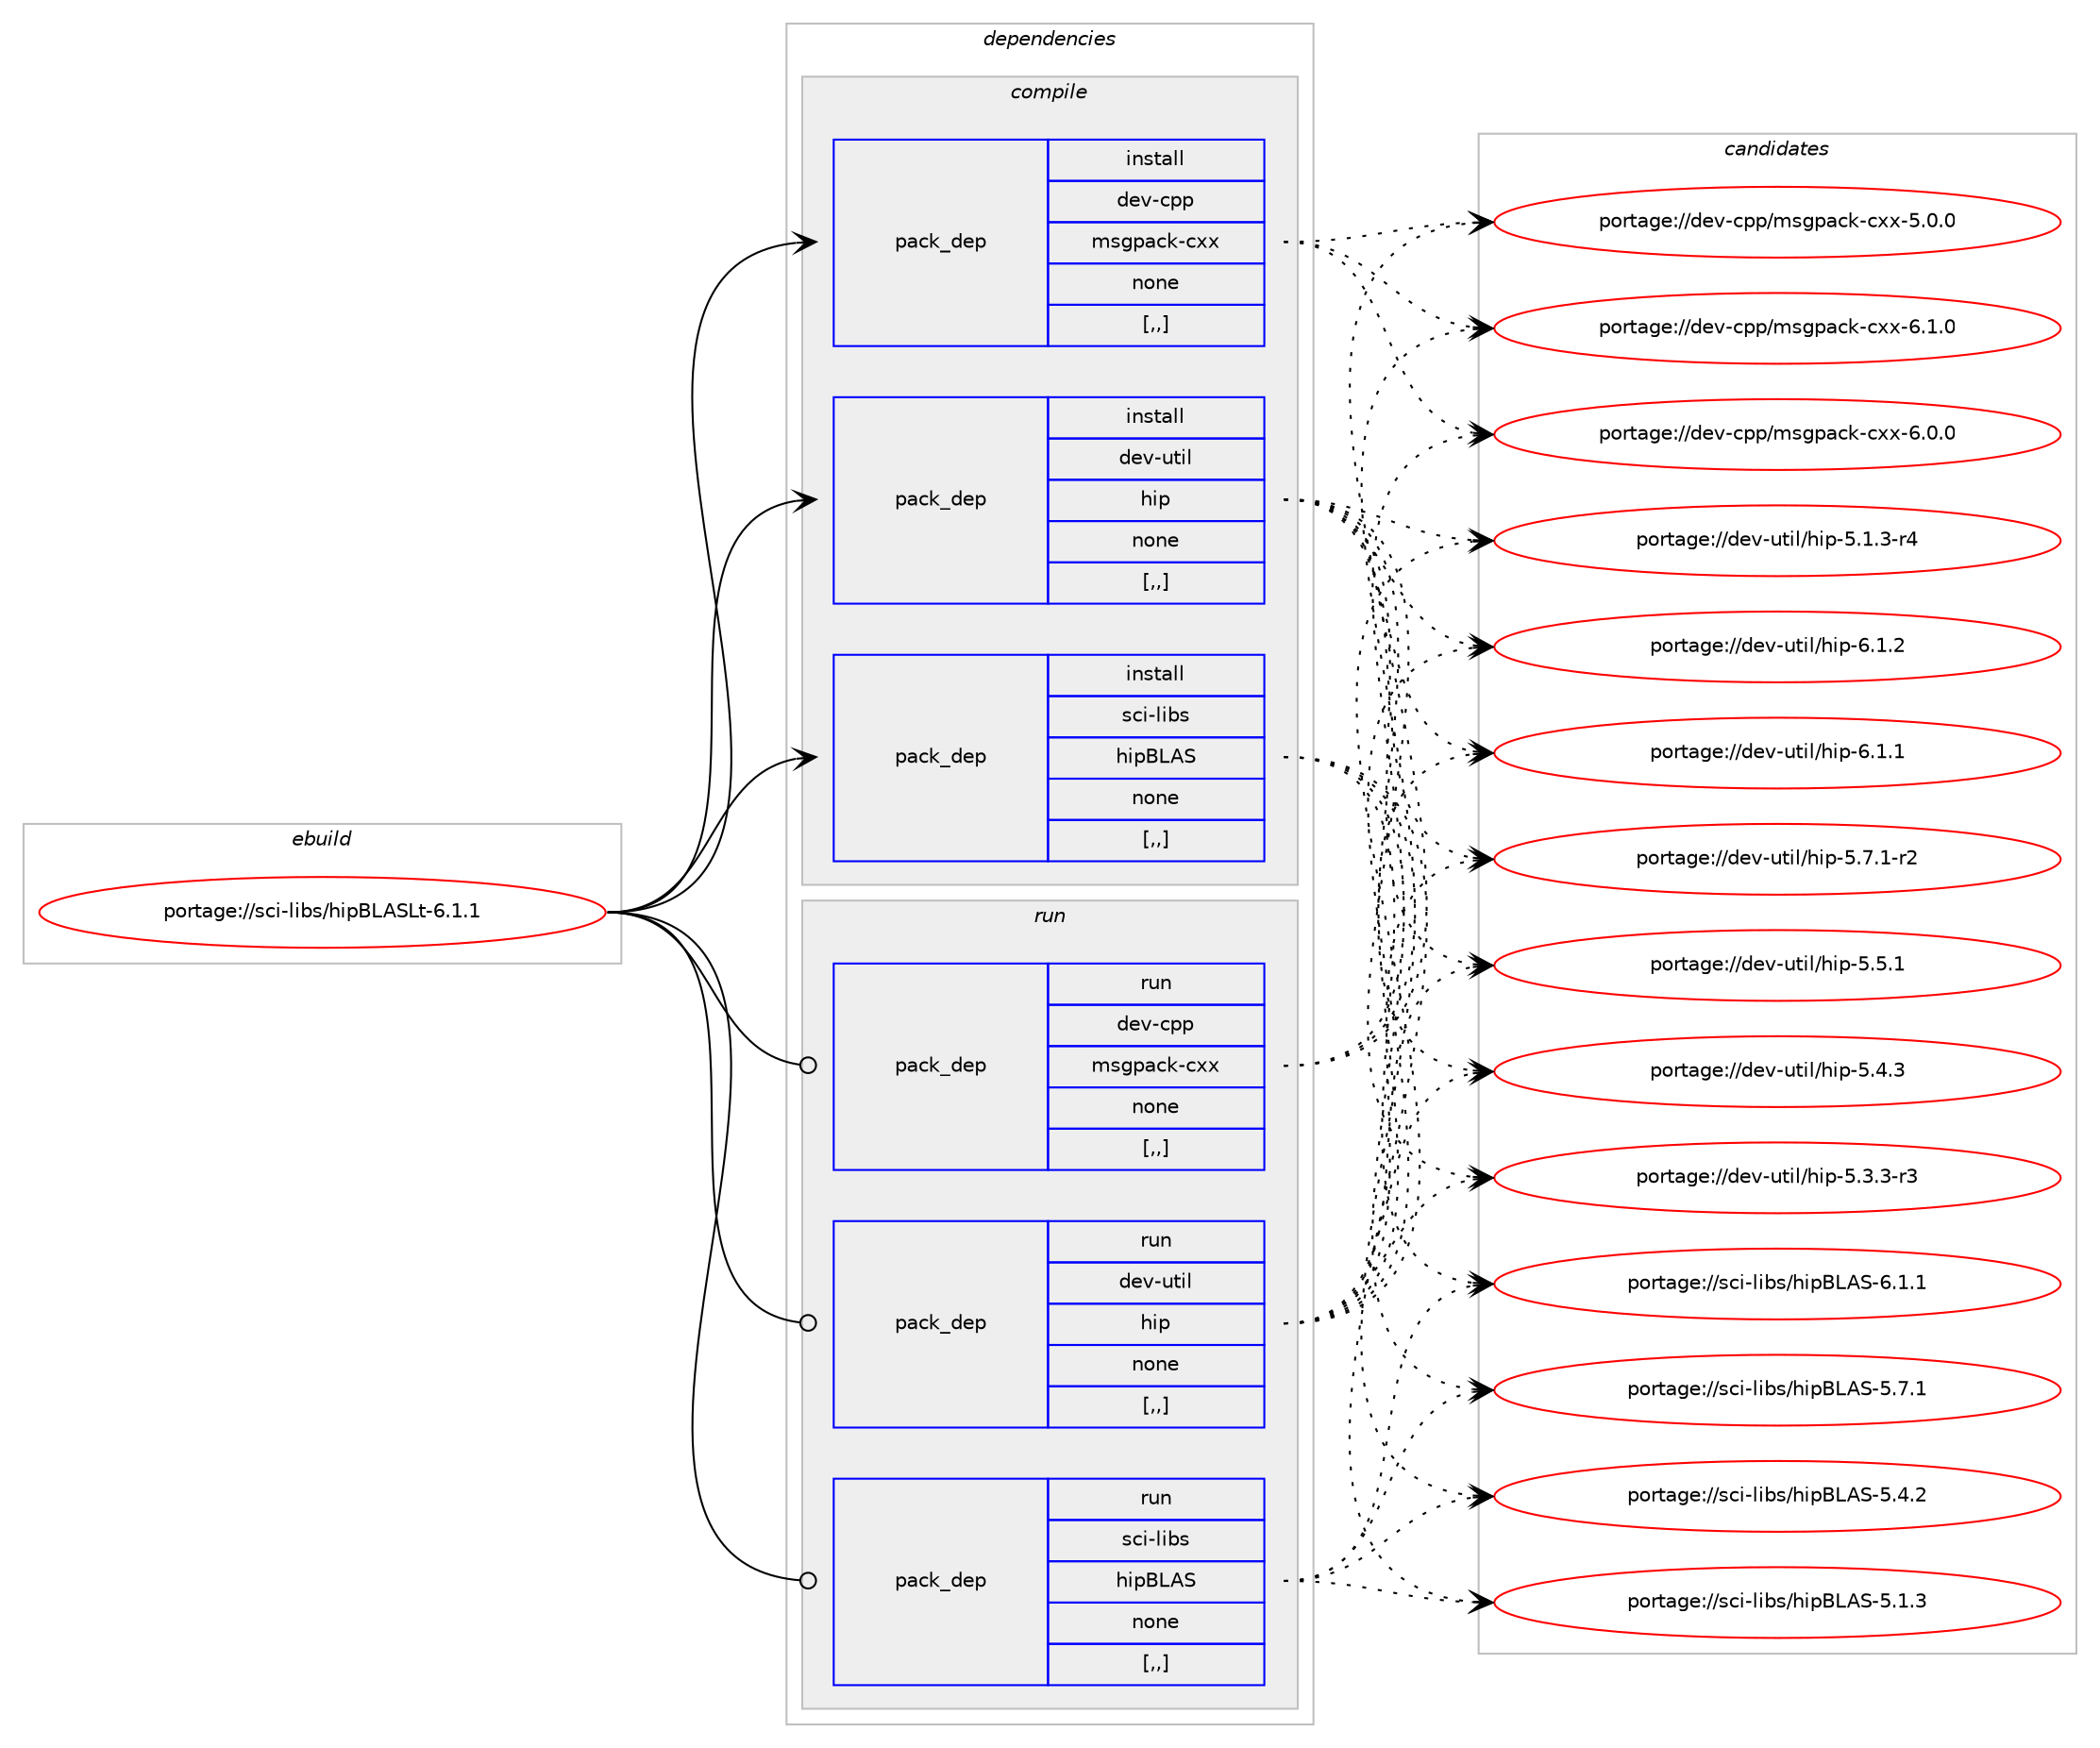 digraph prolog {

# *************
# Graph options
# *************

newrank=true;
concentrate=true;
compound=true;
graph [rankdir=LR,fontname=Helvetica,fontsize=10,ranksep=1.5];#, ranksep=2.5, nodesep=0.2];
edge  [arrowhead=vee];
node  [fontname=Helvetica,fontsize=10];

# **********
# The ebuild
# **********

subgraph cluster_leftcol {
color=gray;
label=<<i>ebuild</i>>;
id [label="portage://sci-libs/hipBLASLt-6.1.1", color=red, width=4, href="../sci-libs/hipBLASLt-6.1.1.svg"];
}

# ****************
# The dependencies
# ****************

subgraph cluster_midcol {
color=gray;
label=<<i>dependencies</i>>;
subgraph cluster_compile {
fillcolor="#eeeeee";
style=filled;
label=<<i>compile</i>>;
subgraph pack293417 {
dependency402883 [label=<<TABLE BORDER="0" CELLBORDER="1" CELLSPACING="0" CELLPADDING="4" WIDTH="220"><TR><TD ROWSPAN="6" CELLPADDING="30">pack_dep</TD></TR><TR><TD WIDTH="110">install</TD></TR><TR><TD>dev-cpp</TD></TR><TR><TD>msgpack-cxx</TD></TR><TR><TD>none</TD></TR><TR><TD>[,,]</TD></TR></TABLE>>, shape=none, color=blue];
}
id:e -> dependency402883:w [weight=20,style="solid",arrowhead="vee"];
subgraph pack293418 {
dependency402884 [label=<<TABLE BORDER="0" CELLBORDER="1" CELLSPACING="0" CELLPADDING="4" WIDTH="220"><TR><TD ROWSPAN="6" CELLPADDING="30">pack_dep</TD></TR><TR><TD WIDTH="110">install</TD></TR><TR><TD>dev-util</TD></TR><TR><TD>hip</TD></TR><TR><TD>none</TD></TR><TR><TD>[,,]</TD></TR></TABLE>>, shape=none, color=blue];
}
id:e -> dependency402884:w [weight=20,style="solid",arrowhead="vee"];
subgraph pack293419 {
dependency402885 [label=<<TABLE BORDER="0" CELLBORDER="1" CELLSPACING="0" CELLPADDING="4" WIDTH="220"><TR><TD ROWSPAN="6" CELLPADDING="30">pack_dep</TD></TR><TR><TD WIDTH="110">install</TD></TR><TR><TD>sci-libs</TD></TR><TR><TD>hipBLAS</TD></TR><TR><TD>none</TD></TR><TR><TD>[,,]</TD></TR></TABLE>>, shape=none, color=blue];
}
id:e -> dependency402885:w [weight=20,style="solid",arrowhead="vee"];
}
subgraph cluster_compileandrun {
fillcolor="#eeeeee";
style=filled;
label=<<i>compile and run</i>>;
}
subgraph cluster_run {
fillcolor="#eeeeee";
style=filled;
label=<<i>run</i>>;
subgraph pack293420 {
dependency402886 [label=<<TABLE BORDER="0" CELLBORDER="1" CELLSPACING="0" CELLPADDING="4" WIDTH="220"><TR><TD ROWSPAN="6" CELLPADDING="30">pack_dep</TD></TR><TR><TD WIDTH="110">run</TD></TR><TR><TD>dev-cpp</TD></TR><TR><TD>msgpack-cxx</TD></TR><TR><TD>none</TD></TR><TR><TD>[,,]</TD></TR></TABLE>>, shape=none, color=blue];
}
id:e -> dependency402886:w [weight=20,style="solid",arrowhead="odot"];
subgraph pack293421 {
dependency402887 [label=<<TABLE BORDER="0" CELLBORDER="1" CELLSPACING="0" CELLPADDING="4" WIDTH="220"><TR><TD ROWSPAN="6" CELLPADDING="30">pack_dep</TD></TR><TR><TD WIDTH="110">run</TD></TR><TR><TD>dev-util</TD></TR><TR><TD>hip</TD></TR><TR><TD>none</TD></TR><TR><TD>[,,]</TD></TR></TABLE>>, shape=none, color=blue];
}
id:e -> dependency402887:w [weight=20,style="solid",arrowhead="odot"];
subgraph pack293422 {
dependency402888 [label=<<TABLE BORDER="0" CELLBORDER="1" CELLSPACING="0" CELLPADDING="4" WIDTH="220"><TR><TD ROWSPAN="6" CELLPADDING="30">pack_dep</TD></TR><TR><TD WIDTH="110">run</TD></TR><TR><TD>sci-libs</TD></TR><TR><TD>hipBLAS</TD></TR><TR><TD>none</TD></TR><TR><TD>[,,]</TD></TR></TABLE>>, shape=none, color=blue];
}
id:e -> dependency402888:w [weight=20,style="solid",arrowhead="odot"];
}
}

# **************
# The candidates
# **************

subgraph cluster_choices {
rank=same;
color=gray;
label=<<i>candidates</i>>;

subgraph choice293417 {
color=black;
nodesep=1;
choice10010111845991121124710911510311297991074599120120455446494648 [label="portage://dev-cpp/msgpack-cxx-6.1.0", color=red, width=4,href="../dev-cpp/msgpack-cxx-6.1.0.svg"];
choice10010111845991121124710911510311297991074599120120455446484648 [label="portage://dev-cpp/msgpack-cxx-6.0.0", color=red, width=4,href="../dev-cpp/msgpack-cxx-6.0.0.svg"];
choice10010111845991121124710911510311297991074599120120455346484648 [label="portage://dev-cpp/msgpack-cxx-5.0.0", color=red, width=4,href="../dev-cpp/msgpack-cxx-5.0.0.svg"];
dependency402883:e -> choice10010111845991121124710911510311297991074599120120455446494648:w [style=dotted,weight="100"];
dependency402883:e -> choice10010111845991121124710911510311297991074599120120455446484648:w [style=dotted,weight="100"];
dependency402883:e -> choice10010111845991121124710911510311297991074599120120455346484648:w [style=dotted,weight="100"];
}
subgraph choice293418 {
color=black;
nodesep=1;
choice1001011184511711610510847104105112455446494650 [label="portage://dev-util/hip-6.1.2", color=red, width=4,href="../dev-util/hip-6.1.2.svg"];
choice1001011184511711610510847104105112455446494649 [label="portage://dev-util/hip-6.1.1", color=red, width=4,href="../dev-util/hip-6.1.1.svg"];
choice10010111845117116105108471041051124553465546494511450 [label="portage://dev-util/hip-5.7.1-r2", color=red, width=4,href="../dev-util/hip-5.7.1-r2.svg"];
choice1001011184511711610510847104105112455346534649 [label="portage://dev-util/hip-5.5.1", color=red, width=4,href="../dev-util/hip-5.5.1.svg"];
choice1001011184511711610510847104105112455346524651 [label="portage://dev-util/hip-5.4.3", color=red, width=4,href="../dev-util/hip-5.4.3.svg"];
choice10010111845117116105108471041051124553465146514511451 [label="portage://dev-util/hip-5.3.3-r3", color=red, width=4,href="../dev-util/hip-5.3.3-r3.svg"];
choice10010111845117116105108471041051124553464946514511452 [label="portage://dev-util/hip-5.1.3-r4", color=red, width=4,href="../dev-util/hip-5.1.3-r4.svg"];
dependency402884:e -> choice1001011184511711610510847104105112455446494650:w [style=dotted,weight="100"];
dependency402884:e -> choice1001011184511711610510847104105112455446494649:w [style=dotted,weight="100"];
dependency402884:e -> choice10010111845117116105108471041051124553465546494511450:w [style=dotted,weight="100"];
dependency402884:e -> choice1001011184511711610510847104105112455346534649:w [style=dotted,weight="100"];
dependency402884:e -> choice1001011184511711610510847104105112455346524651:w [style=dotted,weight="100"];
dependency402884:e -> choice10010111845117116105108471041051124553465146514511451:w [style=dotted,weight="100"];
dependency402884:e -> choice10010111845117116105108471041051124553464946514511452:w [style=dotted,weight="100"];
}
subgraph choice293419 {
color=black;
nodesep=1;
choice1159910545108105981154710410511266766583455446494649 [label="portage://sci-libs/hipBLAS-6.1.1", color=red, width=4,href="../sci-libs/hipBLAS-6.1.1.svg"];
choice1159910545108105981154710410511266766583455346554649 [label="portage://sci-libs/hipBLAS-5.7.1", color=red, width=4,href="../sci-libs/hipBLAS-5.7.1.svg"];
choice1159910545108105981154710410511266766583455346524650 [label="portage://sci-libs/hipBLAS-5.4.2", color=red, width=4,href="../sci-libs/hipBLAS-5.4.2.svg"];
choice1159910545108105981154710410511266766583455346494651 [label="portage://sci-libs/hipBLAS-5.1.3", color=red, width=4,href="../sci-libs/hipBLAS-5.1.3.svg"];
dependency402885:e -> choice1159910545108105981154710410511266766583455446494649:w [style=dotted,weight="100"];
dependency402885:e -> choice1159910545108105981154710410511266766583455346554649:w [style=dotted,weight="100"];
dependency402885:e -> choice1159910545108105981154710410511266766583455346524650:w [style=dotted,weight="100"];
dependency402885:e -> choice1159910545108105981154710410511266766583455346494651:w [style=dotted,weight="100"];
}
subgraph choice293420 {
color=black;
nodesep=1;
choice10010111845991121124710911510311297991074599120120455446494648 [label="portage://dev-cpp/msgpack-cxx-6.1.0", color=red, width=4,href="../dev-cpp/msgpack-cxx-6.1.0.svg"];
choice10010111845991121124710911510311297991074599120120455446484648 [label="portage://dev-cpp/msgpack-cxx-6.0.0", color=red, width=4,href="../dev-cpp/msgpack-cxx-6.0.0.svg"];
choice10010111845991121124710911510311297991074599120120455346484648 [label="portage://dev-cpp/msgpack-cxx-5.0.0", color=red, width=4,href="../dev-cpp/msgpack-cxx-5.0.0.svg"];
dependency402886:e -> choice10010111845991121124710911510311297991074599120120455446494648:w [style=dotted,weight="100"];
dependency402886:e -> choice10010111845991121124710911510311297991074599120120455446484648:w [style=dotted,weight="100"];
dependency402886:e -> choice10010111845991121124710911510311297991074599120120455346484648:w [style=dotted,weight="100"];
}
subgraph choice293421 {
color=black;
nodesep=1;
choice1001011184511711610510847104105112455446494650 [label="portage://dev-util/hip-6.1.2", color=red, width=4,href="../dev-util/hip-6.1.2.svg"];
choice1001011184511711610510847104105112455446494649 [label="portage://dev-util/hip-6.1.1", color=red, width=4,href="../dev-util/hip-6.1.1.svg"];
choice10010111845117116105108471041051124553465546494511450 [label="portage://dev-util/hip-5.7.1-r2", color=red, width=4,href="../dev-util/hip-5.7.1-r2.svg"];
choice1001011184511711610510847104105112455346534649 [label="portage://dev-util/hip-5.5.1", color=red, width=4,href="../dev-util/hip-5.5.1.svg"];
choice1001011184511711610510847104105112455346524651 [label="portage://dev-util/hip-5.4.3", color=red, width=4,href="../dev-util/hip-5.4.3.svg"];
choice10010111845117116105108471041051124553465146514511451 [label="portage://dev-util/hip-5.3.3-r3", color=red, width=4,href="../dev-util/hip-5.3.3-r3.svg"];
choice10010111845117116105108471041051124553464946514511452 [label="portage://dev-util/hip-5.1.3-r4", color=red, width=4,href="../dev-util/hip-5.1.3-r4.svg"];
dependency402887:e -> choice1001011184511711610510847104105112455446494650:w [style=dotted,weight="100"];
dependency402887:e -> choice1001011184511711610510847104105112455446494649:w [style=dotted,weight="100"];
dependency402887:e -> choice10010111845117116105108471041051124553465546494511450:w [style=dotted,weight="100"];
dependency402887:e -> choice1001011184511711610510847104105112455346534649:w [style=dotted,weight="100"];
dependency402887:e -> choice1001011184511711610510847104105112455346524651:w [style=dotted,weight="100"];
dependency402887:e -> choice10010111845117116105108471041051124553465146514511451:w [style=dotted,weight="100"];
dependency402887:e -> choice10010111845117116105108471041051124553464946514511452:w [style=dotted,weight="100"];
}
subgraph choice293422 {
color=black;
nodesep=1;
choice1159910545108105981154710410511266766583455446494649 [label="portage://sci-libs/hipBLAS-6.1.1", color=red, width=4,href="../sci-libs/hipBLAS-6.1.1.svg"];
choice1159910545108105981154710410511266766583455346554649 [label="portage://sci-libs/hipBLAS-5.7.1", color=red, width=4,href="../sci-libs/hipBLAS-5.7.1.svg"];
choice1159910545108105981154710410511266766583455346524650 [label="portage://sci-libs/hipBLAS-5.4.2", color=red, width=4,href="../sci-libs/hipBLAS-5.4.2.svg"];
choice1159910545108105981154710410511266766583455346494651 [label="portage://sci-libs/hipBLAS-5.1.3", color=red, width=4,href="../sci-libs/hipBLAS-5.1.3.svg"];
dependency402888:e -> choice1159910545108105981154710410511266766583455446494649:w [style=dotted,weight="100"];
dependency402888:e -> choice1159910545108105981154710410511266766583455346554649:w [style=dotted,weight="100"];
dependency402888:e -> choice1159910545108105981154710410511266766583455346524650:w [style=dotted,weight="100"];
dependency402888:e -> choice1159910545108105981154710410511266766583455346494651:w [style=dotted,weight="100"];
}
}

}
